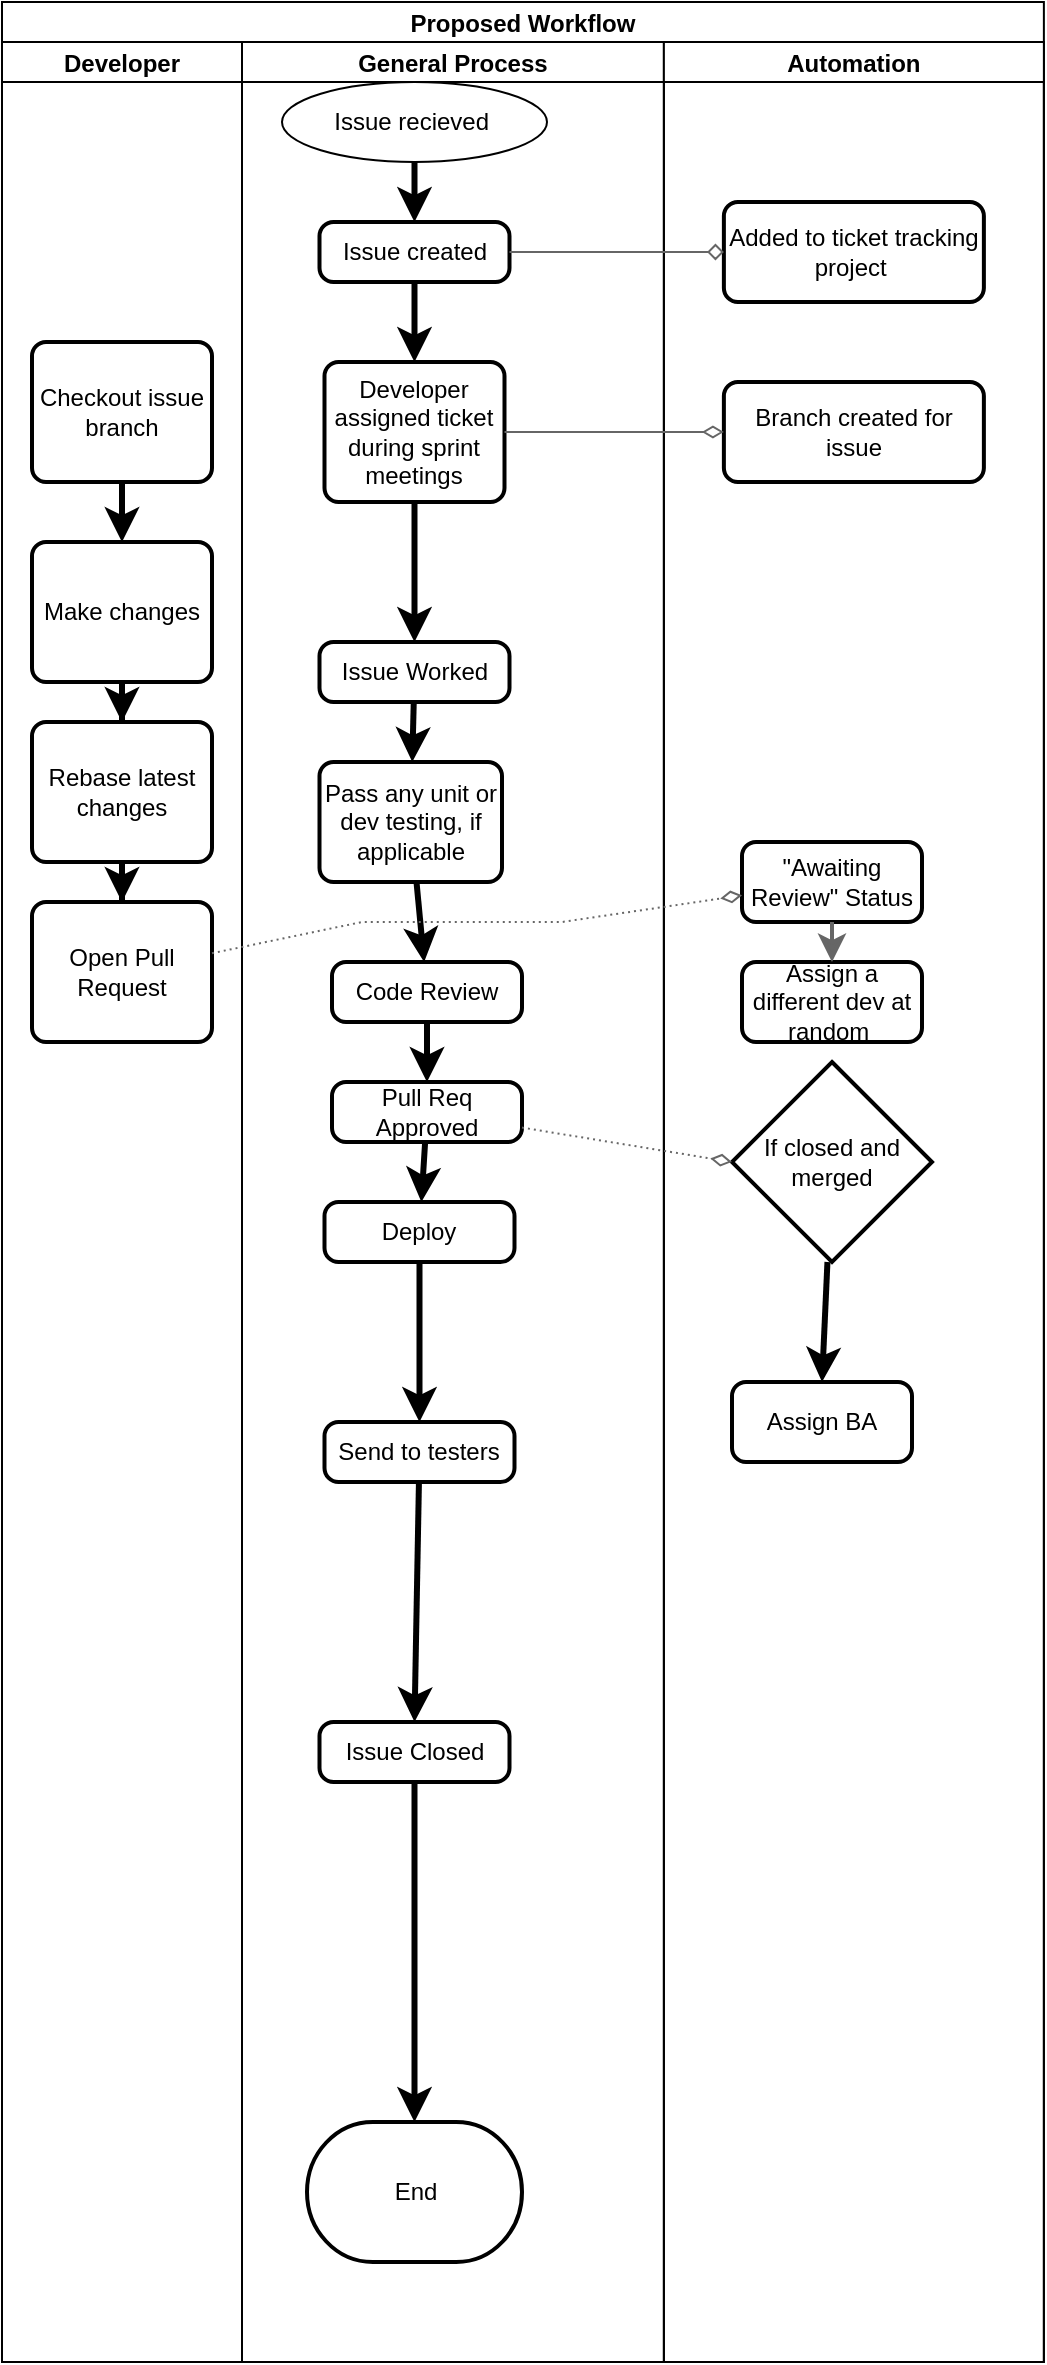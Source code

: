 <mxfile>
    <diagram id="kgpKYQtTHZ0yAKxKKP6v" name="Page-1">
        <mxGraphModel dx="1002" dy="910" grid="0" gridSize="10" guides="1" tooltips="1" connect="1" arrows="1" fold="1" page="1" pageScale="1" pageWidth="850" pageHeight="1100" background="#ffffff" math="0" shadow="0">
            <root>
                <mxCell id="0"/>
                <mxCell id="1" parent="0"/>
                <mxCell id="LS5ooxm_w9Ub8Mjmh8pY-5" value="Proposed Workflow" style="swimlane;childLayout=stackLayout;resizeParent=1;resizeParentMax=0;startSize=20;" parent="1" vertex="1">
                    <mxGeometry x="70" y="30" width="520.94" height="1180" as="geometry"/>
                </mxCell>
                <mxCell id="LS5ooxm_w9Ub8Mjmh8pY-6" value="Developer" style="swimlane;startSize=20;strokeColor=#000000;" parent="LS5ooxm_w9Ub8Mjmh8pY-5" vertex="1">
                    <mxGeometry y="20" width="120" height="1160" as="geometry"/>
                </mxCell>
                <mxCell id="LS5ooxm_w9Ub8Mjmh8pY-60" style="edgeStyle=orthogonalEdgeStyle;rounded=0;orthogonalLoop=1;jettySize=auto;html=1;strokeColor=#000000;strokeWidth=3;endArrow=classic;endFill=1;endSize=8;" parent="LS5ooxm_w9Ub8Mjmh8pY-6" source="LS5ooxm_w9Ub8Mjmh8pY-47" target="LS5ooxm_w9Ub8Mjmh8pY-53" edge="1">
                    <mxGeometry relative="1" as="geometry"/>
                </mxCell>
                <mxCell id="LS5ooxm_w9Ub8Mjmh8pY-47" value="Checkout issue branch" style="rounded=1;whiteSpace=wrap;html=1;absoluteArcSize=1;arcSize=14;strokeWidth=2;" parent="LS5ooxm_w9Ub8Mjmh8pY-6" vertex="1">
                    <mxGeometry x="15" y="150" width="90" height="70" as="geometry"/>
                </mxCell>
                <mxCell id="LS5ooxm_w9Ub8Mjmh8pY-59" value="" style="edgeStyle=orthogonalEdgeStyle;rounded=0;orthogonalLoop=1;jettySize=auto;html=1;strokeColor=#000000;strokeWidth=3;endArrow=classic;endFill=1;endSize=8;" parent="LS5ooxm_w9Ub8Mjmh8pY-6" source="LS5ooxm_w9Ub8Mjmh8pY-53" target="LS5ooxm_w9Ub8Mjmh8pY-58" edge="1">
                    <mxGeometry relative="1" as="geometry"/>
                </mxCell>
                <mxCell id="LS5ooxm_w9Ub8Mjmh8pY-53" value="Make changes" style="rounded=1;whiteSpace=wrap;html=1;absoluteArcSize=1;arcSize=14;strokeWidth=2;" parent="LS5ooxm_w9Ub8Mjmh8pY-6" vertex="1">
                    <mxGeometry x="15" y="250" width="90" height="70" as="geometry"/>
                </mxCell>
                <mxCell id="LS5ooxm_w9Ub8Mjmh8pY-64" value="" style="edgeStyle=orthogonalEdgeStyle;rounded=0;orthogonalLoop=1;jettySize=auto;html=1;strokeColor=#000000;strokeWidth=3;endArrow=classic;endFill=1;endSize=8;" parent="LS5ooxm_w9Ub8Mjmh8pY-6" source="LS5ooxm_w9Ub8Mjmh8pY-58" target="LS5ooxm_w9Ub8Mjmh8pY-63" edge="1">
                    <mxGeometry relative="1" as="geometry"/>
                </mxCell>
                <mxCell id="LS5ooxm_w9Ub8Mjmh8pY-58" value="Rebase latest changes" style="rounded=1;whiteSpace=wrap;html=1;absoluteArcSize=1;arcSize=14;strokeWidth=2;" parent="LS5ooxm_w9Ub8Mjmh8pY-6" vertex="1">
                    <mxGeometry x="15" y="340" width="90" height="70" as="geometry"/>
                </mxCell>
                <mxCell id="LS5ooxm_w9Ub8Mjmh8pY-63" value="Open Pull Request" style="rounded=1;whiteSpace=wrap;html=1;absoluteArcSize=1;arcSize=14;strokeWidth=2;" parent="LS5ooxm_w9Ub8Mjmh8pY-6" vertex="1">
                    <mxGeometry x="15" y="430" width="90" height="70" as="geometry"/>
                </mxCell>
                <mxCell id="LS5ooxm_w9Ub8Mjmh8pY-7" value="General Process" style="swimlane;startSize=20;glass=0;strokeWidth=1;strokeColor=#000000;" parent="LS5ooxm_w9Ub8Mjmh8pY-5" vertex="1">
                    <mxGeometry x="120" y="20" width="210.94" height="1160" as="geometry"/>
                </mxCell>
                <mxCell id="LS5ooxm_w9Ub8Mjmh8pY-24" style="edgeStyle=orthogonalEdgeStyle;rounded=0;orthogonalLoop=1;jettySize=auto;html=1;entryX=0.5;entryY=0;entryDx=0;entryDy=0;endArrow=classic;endFill=1;endSize=8;strokeWidth=3;strokeColor=#000000;" parent="LS5ooxm_w9Ub8Mjmh8pY-7" source="LS5ooxm_w9Ub8Mjmh8pY-14" target="LS5ooxm_w9Ub8Mjmh8pY-16" edge="1">
                    <mxGeometry relative="1" as="geometry"/>
                </mxCell>
                <mxCell id="LS5ooxm_w9Ub8Mjmh8pY-14" value="Issue recieved&amp;nbsp;" style="ellipse;whiteSpace=wrap;html=1;" parent="LS5ooxm_w9Ub8Mjmh8pY-7" vertex="1">
                    <mxGeometry x="20" y="20" width="132.5" height="40" as="geometry"/>
                </mxCell>
                <mxCell id="LS5ooxm_w9Ub8Mjmh8pY-27" style="edgeStyle=orthogonalEdgeStyle;rounded=0;orthogonalLoop=1;jettySize=auto;html=1;strokeWidth=3;endArrow=classic;endFill=1;endSize=8;strokeColor=#000000;" parent="LS5ooxm_w9Ub8Mjmh8pY-7" source="LS5ooxm_w9Ub8Mjmh8pY-16" target="LS5ooxm_w9Ub8Mjmh8pY-18" edge="1">
                    <mxGeometry relative="1" as="geometry"/>
                </mxCell>
                <mxCell id="LS5ooxm_w9Ub8Mjmh8pY-16" value="Issue created" style="rounded=1;whiteSpace=wrap;html=1;absoluteArcSize=1;arcSize=14;strokeWidth=2;" parent="LS5ooxm_w9Ub8Mjmh8pY-7" vertex="1">
                    <mxGeometry x="38.75" y="90" width="95" height="30" as="geometry"/>
                </mxCell>
                <mxCell id="LS5ooxm_w9Ub8Mjmh8pY-28" style="edgeStyle=orthogonalEdgeStyle;rounded=0;orthogonalLoop=1;jettySize=auto;html=1;exitX=0.5;exitY=1;exitDx=0;exitDy=0;entryX=0.5;entryY=0;entryDx=0;entryDy=0;strokeWidth=3;endArrow=classic;endFill=1;endSize=8;strokeColor=#000000;" parent="LS5ooxm_w9Ub8Mjmh8pY-7" source="LS5ooxm_w9Ub8Mjmh8pY-18" target="LS5ooxm_w9Ub8Mjmh8pY-19" edge="1">
                    <mxGeometry relative="1" as="geometry"/>
                </mxCell>
                <mxCell id="LS5ooxm_w9Ub8Mjmh8pY-18" value="Developer assigned ticket during sprint meetings" style="rounded=1;whiteSpace=wrap;html=1;absoluteArcSize=1;arcSize=14;strokeWidth=2;" parent="LS5ooxm_w9Ub8Mjmh8pY-7" vertex="1">
                    <mxGeometry x="41.25" y="160" width="90" height="70" as="geometry"/>
                </mxCell>
                <mxCell id="LS5ooxm_w9Ub8Mjmh8pY-93" value="" style="edgeStyle=none;rounded=0;orthogonalLoop=1;jettySize=auto;html=1;strokeColor=#000000;strokeWidth=3;endArrow=classic;endFill=1;endSize=8;" parent="LS5ooxm_w9Ub8Mjmh8pY-7" source="LS5ooxm_w9Ub8Mjmh8pY-19" target="LS5ooxm_w9Ub8Mjmh8pY-89" edge="1">
                    <mxGeometry relative="1" as="geometry"/>
                </mxCell>
                <mxCell id="LS5ooxm_w9Ub8Mjmh8pY-19" value="Issue Worked" style="rounded=1;whiteSpace=wrap;html=1;absoluteArcSize=1;arcSize=14;strokeWidth=2;" parent="LS5ooxm_w9Ub8Mjmh8pY-7" vertex="1">
                    <mxGeometry x="38.75" y="300" width="95" height="30" as="geometry"/>
                </mxCell>
                <mxCell id="LS5ooxm_w9Ub8Mjmh8pY-20" value="Deploy" style="rounded=1;whiteSpace=wrap;html=1;absoluteArcSize=1;arcSize=14;strokeWidth=2;" parent="LS5ooxm_w9Ub8Mjmh8pY-7" vertex="1">
                    <mxGeometry x="41.25" y="580" width="95" height="30" as="geometry"/>
                </mxCell>
                <mxCell id="LS5ooxm_w9Ub8Mjmh8pY-32" style="edgeStyle=orthogonalEdgeStyle;rounded=0;orthogonalLoop=1;jettySize=auto;html=1;entryX=0.5;entryY=0;entryDx=0;entryDy=0;entryPerimeter=0;strokeWidth=3;endArrow=classic;endFill=1;endSize=8;strokeColor=#000000;" parent="LS5ooxm_w9Ub8Mjmh8pY-7" source="LS5ooxm_w9Ub8Mjmh8pY-22" target="LS5ooxm_w9Ub8Mjmh8pY-23" edge="1">
                    <mxGeometry relative="1" as="geometry"/>
                </mxCell>
                <mxCell id="LS5ooxm_w9Ub8Mjmh8pY-22" value="Issue Closed" style="rounded=1;whiteSpace=wrap;html=1;absoluteArcSize=1;arcSize=14;strokeWidth=2;" parent="LS5ooxm_w9Ub8Mjmh8pY-7" vertex="1">
                    <mxGeometry x="38.75" y="840" width="95" height="30" as="geometry"/>
                </mxCell>
                <mxCell id="LS5ooxm_w9Ub8Mjmh8pY-23" value="End" style="strokeWidth=2;html=1;shape=mxgraph.flowchart.terminator;whiteSpace=wrap;glass=0;" parent="LS5ooxm_w9Ub8Mjmh8pY-7" vertex="1">
                    <mxGeometry x="32.5" y="1040" width="107.5" height="70" as="geometry"/>
                </mxCell>
                <mxCell id="LS5ooxm_w9Ub8Mjmh8pY-71" value="Code Review" style="rounded=1;whiteSpace=wrap;html=1;absoluteArcSize=1;arcSize=14;strokeWidth=2;" parent="LS5ooxm_w9Ub8Mjmh8pY-7" vertex="1">
                    <mxGeometry x="45" y="460" width="95" height="30" as="geometry"/>
                </mxCell>
                <mxCell id="LS5ooxm_w9Ub8Mjmh8pY-98" value="" style="edgeStyle=none;rounded=0;orthogonalLoop=1;jettySize=auto;html=1;strokeColor=#000000;strokeWidth=3;endArrow=classic;endFill=1;endSize=8;entryX=0.5;entryY=0;entryDx=0;entryDy=0;" parent="LS5ooxm_w9Ub8Mjmh8pY-7" source="LS5ooxm_w9Ub8Mjmh8pY-77" target="LS5ooxm_w9Ub8Mjmh8pY-22" edge="1">
                    <mxGeometry relative="1" as="geometry">
                        <mxPoint x="88.75" y="800" as="targetPoint"/>
                    </mxGeometry>
                </mxCell>
                <mxCell id="LS5ooxm_w9Ub8Mjmh8pY-77" value="Send to testers" style="rounded=1;whiteSpace=wrap;html=1;absoluteArcSize=1;arcSize=14;strokeWidth=2;" parent="LS5ooxm_w9Ub8Mjmh8pY-7" vertex="1">
                    <mxGeometry x="41.25" y="690" width="95" height="30" as="geometry"/>
                </mxCell>
                <mxCell id="LS5ooxm_w9Ub8Mjmh8pY-78" value="" style="edgeStyle=none;rounded=0;orthogonalLoop=1;jettySize=auto;html=1;strokeColor=#000000;strokeWidth=3;endArrow=classic;endFill=1;endSize=8;" parent="LS5ooxm_w9Ub8Mjmh8pY-7" source="LS5ooxm_w9Ub8Mjmh8pY-20" target="LS5ooxm_w9Ub8Mjmh8pY-77" edge="1">
                    <mxGeometry relative="1" as="geometry"/>
                </mxCell>
                <mxCell id="LS5ooxm_w9Ub8Mjmh8pY-84" style="edgeStyle=none;rounded=0;orthogonalLoop=1;jettySize=auto;html=1;strokeColor=#000000;strokeWidth=3;endArrow=classic;endFill=1;endSize=8;" parent="LS5ooxm_w9Ub8Mjmh8pY-7" source="LS5ooxm_w9Ub8Mjmh8pY-82" target="LS5ooxm_w9Ub8Mjmh8pY-20" edge="1">
                    <mxGeometry relative="1" as="geometry"/>
                </mxCell>
                <mxCell id="LS5ooxm_w9Ub8Mjmh8pY-82" value="Pull Req Approved" style="rounded=1;whiteSpace=wrap;html=1;absoluteArcSize=1;arcSize=14;strokeWidth=2;" parent="LS5ooxm_w9Ub8Mjmh8pY-7" vertex="1">
                    <mxGeometry x="45" y="520" width="95" height="30" as="geometry"/>
                </mxCell>
                <mxCell id="LS5ooxm_w9Ub8Mjmh8pY-83" value="" style="edgeStyle=none;rounded=0;orthogonalLoop=1;jettySize=auto;html=1;strokeColor=#000000;strokeWidth=3;endArrow=classic;endFill=1;endSize=8;" parent="LS5ooxm_w9Ub8Mjmh8pY-7" source="LS5ooxm_w9Ub8Mjmh8pY-71" target="LS5ooxm_w9Ub8Mjmh8pY-82" edge="1">
                    <mxGeometry relative="1" as="geometry"/>
                </mxCell>
                <mxCell id="LS5ooxm_w9Ub8Mjmh8pY-92" style="edgeStyle=none;rounded=0;orthogonalLoop=1;jettySize=auto;html=1;strokeColor=#000000;strokeWidth=3;endArrow=classic;endFill=1;endSize=8;" parent="LS5ooxm_w9Ub8Mjmh8pY-7" source="LS5ooxm_w9Ub8Mjmh8pY-89" target="LS5ooxm_w9Ub8Mjmh8pY-71" edge="1">
                    <mxGeometry relative="1" as="geometry"/>
                </mxCell>
                <mxCell id="LS5ooxm_w9Ub8Mjmh8pY-89" value="Pass any unit or dev testing, if applicable" style="rounded=1;whiteSpace=wrap;html=1;absoluteArcSize=1;arcSize=14;strokeWidth=2;" parent="LS5ooxm_w9Ub8Mjmh8pY-7" vertex="1">
                    <mxGeometry x="38.75" y="360" width="91.25" height="60" as="geometry"/>
                </mxCell>
                <mxCell id="LS5ooxm_w9Ub8Mjmh8pY-9" value="Automation" style="swimlane;startSize=20;strokeColor=#000000;" parent="LS5ooxm_w9Ub8Mjmh8pY-5" vertex="1">
                    <mxGeometry x="330.94" y="20" width="190" height="1160" as="geometry">
                        <mxRectangle x="330.94" y="20" width="40" height="1160" as="alternateBounds"/>
                    </mxGeometry>
                </mxCell>
                <mxCell id="LS5ooxm_w9Ub8Mjmh8pY-11" value="Added to ticket tracking project&amp;nbsp;" style="rounded=1;whiteSpace=wrap;html=1;absoluteArcSize=1;arcSize=14;strokeWidth=2;" parent="LS5ooxm_w9Ub8Mjmh8pY-9" vertex="1">
                    <mxGeometry x="30" y="80" width="130" height="50" as="geometry"/>
                </mxCell>
                <mxCell id="LS5ooxm_w9Ub8Mjmh8pY-46" value="Branch created for issue" style="rounded=1;whiteSpace=wrap;html=1;absoluteArcSize=1;arcSize=14;strokeWidth=2;" parent="LS5ooxm_w9Ub8Mjmh8pY-9" vertex="1">
                    <mxGeometry x="30" y="170" width="130" height="50" as="geometry"/>
                </mxCell>
                <mxCell id="LS5ooxm_w9Ub8Mjmh8pY-66" value="&quot;Awaiting Review&quot; Status" style="rounded=1;whiteSpace=wrap;html=1;absoluteArcSize=1;arcSize=14;strokeWidth=2;shadow=0;glass=0;sketch=0;strokeColor=#000000;" parent="LS5ooxm_w9Ub8Mjmh8pY-9" vertex="1">
                    <mxGeometry x="39.06" y="400" width="90" height="40" as="geometry"/>
                </mxCell>
                <mxCell id="LS5ooxm_w9Ub8Mjmh8pY-69" value="Assign a different dev at random&amp;nbsp;" style="rounded=1;whiteSpace=wrap;html=1;absoluteArcSize=1;arcSize=14;strokeWidth=2;shadow=0;glass=0;sketch=0;strokeColor=#000000;" parent="LS5ooxm_w9Ub8Mjmh8pY-9" vertex="1">
                    <mxGeometry x="39.06" y="460" width="90" height="40" as="geometry"/>
                </mxCell>
                <mxCell id="LS5ooxm_w9Ub8Mjmh8pY-70" value="" style="edgeStyle=none;rounded=0;orthogonalLoop=1;jettySize=auto;html=1;strokeColor=#666666;strokeWidth=2;endArrow=classic;endFill=1;endSize=8;" parent="LS5ooxm_w9Ub8Mjmh8pY-9" source="LS5ooxm_w9Ub8Mjmh8pY-66" target="LS5ooxm_w9Ub8Mjmh8pY-69" edge="1">
                    <mxGeometry relative="1" as="geometry"/>
                </mxCell>
                <mxCell id="LS5ooxm_w9Ub8Mjmh8pY-94" value="Assign BA" style="rounded=1;whiteSpace=wrap;html=1;absoluteArcSize=1;arcSize=14;strokeWidth=2;shadow=0;glass=0;sketch=0;strokeColor=#000000;" parent="LS5ooxm_w9Ub8Mjmh8pY-9" vertex="1">
                    <mxGeometry x="34.06" y="670" width="90" height="40" as="geometry"/>
                </mxCell>
                <mxCell id="LS5ooxm_w9Ub8Mjmh8pY-96" style="edgeStyle=none;rounded=0;orthogonalLoop=1;jettySize=auto;html=1;entryX=0.5;entryY=0;entryDx=0;entryDy=0;strokeColor=#000000;strokeWidth=3;endArrow=classic;endFill=1;endSize=8;" parent="LS5ooxm_w9Ub8Mjmh8pY-9" source="LS5ooxm_w9Ub8Mjmh8pY-95" target="LS5ooxm_w9Ub8Mjmh8pY-94" edge="1">
                    <mxGeometry relative="1" as="geometry"/>
                </mxCell>
                <mxCell id="LS5ooxm_w9Ub8Mjmh8pY-95" value="If closed and merged" style="strokeWidth=2;html=1;shape=mxgraph.flowchart.decision;whiteSpace=wrap;shadow=0;glass=0;sketch=0;strokeColor=#000000;" parent="LS5ooxm_w9Ub8Mjmh8pY-9" vertex="1">
                    <mxGeometry x="34.06" y="510" width="100" height="100" as="geometry"/>
                </mxCell>
                <mxCell id="LS5ooxm_w9Ub8Mjmh8pY-17" style="edgeStyle=orthogonalEdgeStyle;rounded=0;orthogonalLoop=1;jettySize=auto;html=1;entryX=0;entryY=0.5;entryDx=0;entryDy=0;endArrow=diamond;endFill=0;strokeColor=#666666;" parent="LS5ooxm_w9Ub8Mjmh8pY-5" source="LS5ooxm_w9Ub8Mjmh8pY-16" target="LS5ooxm_w9Ub8Mjmh8pY-11" edge="1">
                    <mxGeometry relative="1" as="geometry"/>
                </mxCell>
                <mxCell id="LS5ooxm_w9Ub8Mjmh8pY-38" value="" style="edgeStyle=orthogonalEdgeStyle;rounded=0;orthogonalLoop=1;jettySize=auto;html=1;strokeColor=#666666;strokeWidth=1;endArrow=diamondThin;endFill=0;endSize=8;entryX=0;entryY=0.5;entryDx=0;entryDy=0;" parent="LS5ooxm_w9Ub8Mjmh8pY-5" source="LS5ooxm_w9Ub8Mjmh8pY-18" target="LS5ooxm_w9Ub8Mjmh8pY-46" edge="1">
                    <mxGeometry relative="1" as="geometry">
                        <mxPoint x="310" y="275" as="targetPoint"/>
                    </mxGeometry>
                </mxCell>
                <mxCell id="LS5ooxm_w9Ub8Mjmh8pY-68" style="edgeStyle=none;rounded=0;orthogonalLoop=1;jettySize=auto;html=1;dashed=1;dashPattern=1 2;strokeColor=#666666;strokeWidth=1;endArrow=diamondThin;endFill=0;endSize=8;" parent="LS5ooxm_w9Ub8Mjmh8pY-5" source="LS5ooxm_w9Ub8Mjmh8pY-63" target="LS5ooxm_w9Ub8Mjmh8pY-66" edge="1">
                    <mxGeometry relative="1" as="geometry">
                        <Array as="points">
                            <mxPoint x="180" y="460"/>
                            <mxPoint x="280" y="460"/>
                        </Array>
                    </mxGeometry>
                </mxCell>
                <mxCell id="LS5ooxm_w9Ub8Mjmh8pY-88" value="" style="edgeStyle=none;rounded=0;orthogonalLoop=1;jettySize=auto;html=1;strokeColor=#666666;strokeWidth=1;endArrow=diamondThin;endFill=0;endSize=8;dashed=1;dashPattern=1 2;entryX=0;entryY=0.5;entryDx=0;entryDy=0;entryPerimeter=0;" parent="LS5ooxm_w9Ub8Mjmh8pY-5" source="LS5ooxm_w9Ub8Mjmh8pY-82" target="LS5ooxm_w9Ub8Mjmh8pY-95" edge="1">
                    <mxGeometry relative="1" as="geometry">
                        <mxPoint x="367.5" y="555" as="targetPoint"/>
                    </mxGeometry>
                </mxCell>
            </root>
        </mxGraphModel>
    </diagram>
</mxfile>